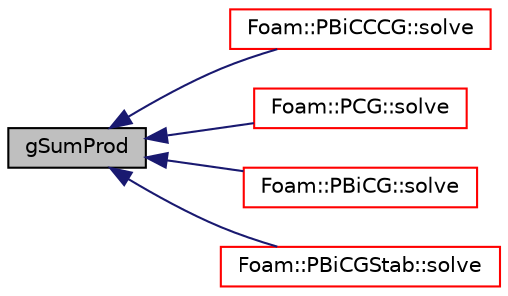 digraph "gSumProd"
{
  bgcolor="transparent";
  edge [fontname="Helvetica",fontsize="10",labelfontname="Helvetica",labelfontsize="10"];
  node [fontname="Helvetica",fontsize="10",shape=record];
  rankdir="LR";
  Node78728 [label="gSumProd",height=0.2,width=0.4,color="black", fillcolor="grey75", style="filled", fontcolor="black"];
  Node78728 -> Node78729 [dir="back",color="midnightblue",fontsize="10",style="solid",fontname="Helvetica"];
  Node78729 [label="Foam::PBiCCCG::solve",height=0.2,width=0.4,color="red",URL="$a28149.html#af2a8369a85a8532bb0c9d431c0b6e7ff",tooltip="Solve the matrix with this solver. "];
  Node78728 -> Node78732 [dir="back",color="midnightblue",fontsize="10",style="solid",fontname="Helvetica"];
  Node78732 [label="Foam::PCG::solve",height=0.2,width=0.4,color="red",URL="$a28089.html#ad38597d099f9905e3f399b01af791bcb",tooltip="Solve the matrix with this solver. "];
  Node78728 -> Node78736 [dir="back",color="midnightblue",fontsize="10",style="solid",fontname="Helvetica"];
  Node78736 [label="Foam::PBiCG::solve",height=0.2,width=0.4,color="red",URL="$a28081.html#ad38597d099f9905e3f399b01af791bcb",tooltip="Solve the matrix with this solver. "];
  Node78728 -> Node78739 [dir="back",color="midnightblue",fontsize="10",style="solid",fontname="Helvetica"];
  Node78739 [label="Foam::PBiCGStab::solve",height=0.2,width=0.4,color="red",URL="$a28085.html#ad38597d099f9905e3f399b01af791bcb",tooltip="Solve the matrix with this solver. "];
}
